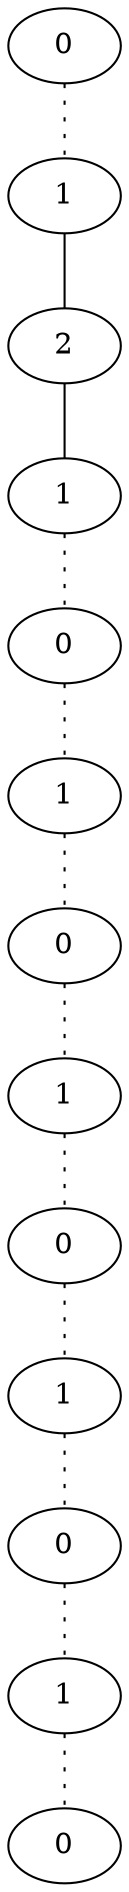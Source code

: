 graph {
a0[label=0];
a1[label=1];
a2[label=2];
a3[label=1];
a4[label=0];
a5[label=1];
a6[label=0];
a7[label=1];
a8[label=0];
a9[label=1];
a10[label=0];
a11[label=1];
a12[label=0];
a0 -- a1 [style=dotted];
a1 -- a2;
a2 -- a3;
a3 -- a4 [style=dotted];
a4 -- a5 [style=dotted];
a5 -- a6 [style=dotted];
a6 -- a7 [style=dotted];
a7 -- a8 [style=dotted];
a8 -- a9 [style=dotted];
a9 -- a10 [style=dotted];
a10 -- a11 [style=dotted];
a11 -- a12 [style=dotted];
}

